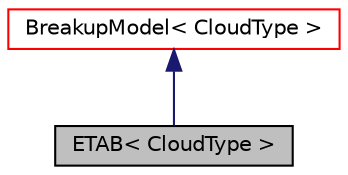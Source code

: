 digraph "ETAB&lt; CloudType &gt;"
{
  bgcolor="transparent";
  edge [fontname="Helvetica",fontsize="10",labelfontname="Helvetica",labelfontsize="10"];
  node [fontname="Helvetica",fontsize="10",shape=record];
  Node1 [label="ETAB\< CloudType \>",height=0.2,width=0.4,color="black", fillcolor="grey75", style="filled" fontcolor="black"];
  Node2 -> Node1 [dir="back",color="midnightblue",fontsize="10",style="solid",fontname="Helvetica"];
  Node2 [label="BreakupModel\< CloudType \>",height=0.2,width=0.4,color="red",URL="$classFoam_1_1BreakupModel.html",tooltip="Templated break-up model class. "];
}

